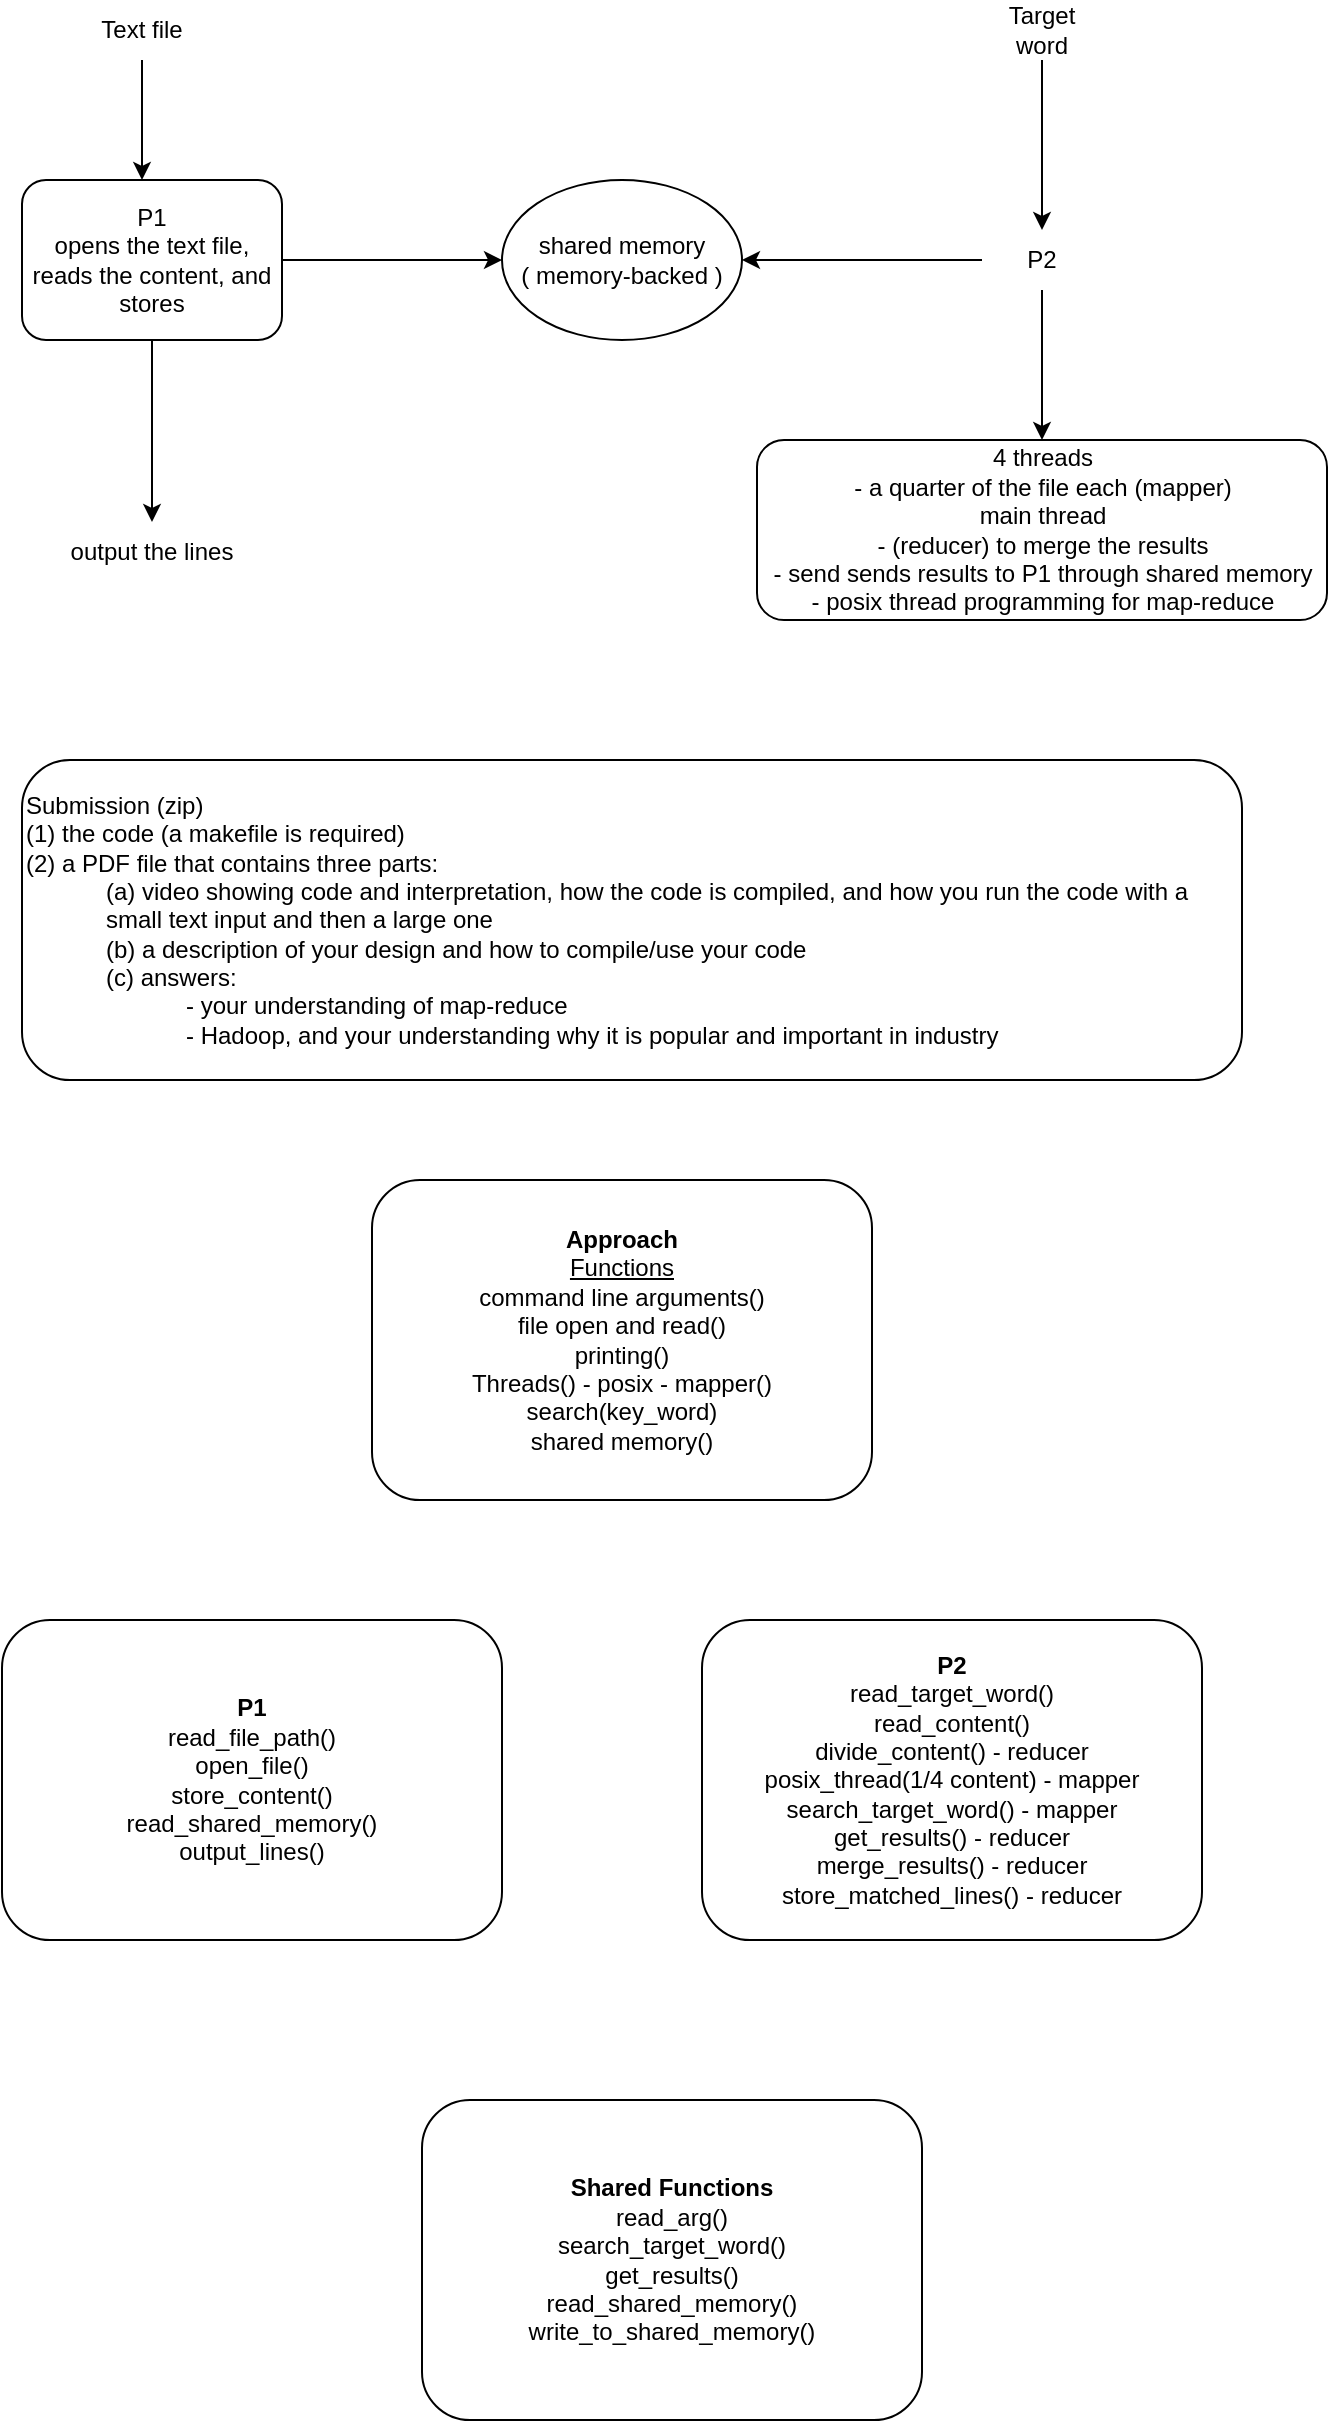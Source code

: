 <mxfile version="17.4.0" type="dropbox"><diagram id="zvAa5H4PfZGBEtPrE7d9" name="Page-1"><mxGraphModel dx="861" dy="562" grid="1" gridSize="10" guides="1" tooltips="1" connect="1" arrows="1" fold="1" page="1" pageScale="1" pageWidth="1200" pageHeight="1920" math="0" shadow="0"><root><mxCell id="0"/><mxCell id="1" parent="0"/><mxCell id="5JU8eYru6m-NkUg2IUOU-5" style="edgeStyle=orthogonalEdgeStyle;rounded=0;orthogonalLoop=1;jettySize=auto;html=1;exitX=0.5;exitY=1;exitDx=0;exitDy=0;" edge="1" parent="1" source="5JU8eYru6m-NkUg2IUOU-1"><mxGeometry relative="1" as="geometry"><mxPoint x="210" y="160" as="targetPoint"/></mxGeometry></mxCell><mxCell id="5JU8eYru6m-NkUg2IUOU-1" value="Text file" style="text;html=1;strokeColor=none;fillColor=none;align=center;verticalAlign=middle;whiteSpace=wrap;rounded=0;" vertex="1" parent="1"><mxGeometry x="180" y="70" width="60" height="30" as="geometry"/></mxCell><mxCell id="5JU8eYru6m-NkUg2IUOU-17" style="edgeStyle=orthogonalEdgeStyle;rounded=0;orthogonalLoop=1;jettySize=auto;html=1;exitX=0;exitY=0.5;exitDx=0;exitDy=0;entryX=1;entryY=0.5;entryDx=0;entryDy=0;" edge="1" parent="1" source="5JU8eYru6m-NkUg2IUOU-3" target="5JU8eYru6m-NkUg2IUOU-6"><mxGeometry relative="1" as="geometry"/></mxCell><mxCell id="5JU8eYru6m-NkUg2IUOU-18" style="edgeStyle=orthogonalEdgeStyle;rounded=0;orthogonalLoop=1;jettySize=auto;html=1;exitX=0.5;exitY=1;exitDx=0;exitDy=0;entryX=0.5;entryY=0;entryDx=0;entryDy=0;" edge="1" parent="1" source="5JU8eYru6m-NkUg2IUOU-3" target="5JU8eYru6m-NkUg2IUOU-10"><mxGeometry relative="1" as="geometry"/></mxCell><mxCell id="5JU8eYru6m-NkUg2IUOU-3" value="P2" style="text;html=1;strokeColor=none;fillColor=none;align=center;verticalAlign=middle;whiteSpace=wrap;rounded=0;" vertex="1" parent="1"><mxGeometry x="630" y="185" width="60" height="30" as="geometry"/></mxCell><mxCell id="5JU8eYru6m-NkUg2IUOU-6" value="shared memory&lt;br&gt;(&amp;nbsp;memory-backed )" style="ellipse;whiteSpace=wrap;html=1;" vertex="1" parent="1"><mxGeometry x="390" y="160" width="120" height="80" as="geometry"/></mxCell><mxCell id="5JU8eYru6m-NkUg2IUOU-13" style="edgeStyle=orthogonalEdgeStyle;rounded=0;orthogonalLoop=1;jettySize=auto;html=1;exitX=0.5;exitY=1;exitDx=0;exitDy=0;entryX=0.5;entryY=0;entryDx=0;entryDy=0;" edge="1" parent="1" source="5JU8eYru6m-NkUg2IUOU-8" target="5JU8eYru6m-NkUg2IUOU-11"><mxGeometry relative="1" as="geometry"/></mxCell><mxCell id="5JU8eYru6m-NkUg2IUOU-16" style="edgeStyle=orthogonalEdgeStyle;rounded=0;orthogonalLoop=1;jettySize=auto;html=1;exitX=1;exitY=0.5;exitDx=0;exitDy=0;entryX=0;entryY=0.5;entryDx=0;entryDy=0;" edge="1" parent="1" source="5JU8eYru6m-NkUg2IUOU-8" target="5JU8eYru6m-NkUg2IUOU-6"><mxGeometry relative="1" as="geometry"/></mxCell><mxCell id="5JU8eYru6m-NkUg2IUOU-8" value="P1&lt;br&gt;opens the text file, reads the content, and stores" style="rounded=1;whiteSpace=wrap;html=1;" vertex="1" parent="1"><mxGeometry x="150" y="160" width="130" height="80" as="geometry"/></mxCell><mxCell id="5JU8eYru6m-NkUg2IUOU-10" value="4 threads&lt;br&gt;- a quarter of the file each (mapper)&lt;br&gt;main thread&lt;br&gt;- (reducer) to merge the results&lt;br&gt;- send sends results to P1 through shared memory&lt;br&gt;- posix thread programming for map-reduce" style="rounded=1;whiteSpace=wrap;html=1;" vertex="1" parent="1"><mxGeometry x="517.5" y="290" width="285" height="90" as="geometry"/></mxCell><mxCell id="5JU8eYru6m-NkUg2IUOU-11" value="output the lines" style="text;html=1;strokeColor=none;fillColor=none;align=center;verticalAlign=middle;whiteSpace=wrap;rounded=0;" vertex="1" parent="1"><mxGeometry x="165" y="331" width="100" height="30" as="geometry"/></mxCell><mxCell id="5JU8eYru6m-NkUg2IUOU-15" style="edgeStyle=orthogonalEdgeStyle;rounded=0;orthogonalLoop=1;jettySize=auto;html=1;exitX=0.5;exitY=1;exitDx=0;exitDy=0;" edge="1" parent="1" source="5JU8eYru6m-NkUg2IUOU-14" target="5JU8eYru6m-NkUg2IUOU-3"><mxGeometry relative="1" as="geometry"/></mxCell><mxCell id="5JU8eYru6m-NkUg2IUOU-14" value="Target word" style="text;html=1;strokeColor=none;fillColor=none;align=center;verticalAlign=middle;whiteSpace=wrap;rounded=0;" vertex="1" parent="1"><mxGeometry x="630" y="70" width="60" height="30" as="geometry"/></mxCell><mxCell id="5JU8eYru6m-NkUg2IUOU-19" value="Submission (zip)&lt;br&gt;&lt;div&gt;(1) the code (a makefile is required)&lt;/div&gt;&lt;div&gt;(2) a PDF file that&amp;nbsp;&lt;span&gt;contains three parts:&amp;nbsp;&lt;/span&gt;&lt;/div&gt;&lt;blockquote style=&quot;margin: 0 0 0 40px ; border: none ; padding: 0px&quot;&gt;&lt;div&gt;&lt;span&gt;(a) video showing code&amp;nbsp;&lt;/span&gt;&lt;span&gt;and interpretation, how the code is compiled, and how you run the code with a small text input&amp;nbsp;&lt;/span&gt;&lt;span&gt;and then a large one&lt;/span&gt;&lt;/div&gt;&lt;div&gt;(b) a description of your&amp;nbsp;&lt;span&gt;design and how to compile/use your code&lt;/span&gt;&lt;/div&gt;&lt;div&gt;&lt;span&gt;(c) answers&lt;/span&gt;&lt;span&gt;:&lt;/span&gt;&lt;/div&gt;&lt;/blockquote&gt;&lt;blockquote style=&quot;margin: 0 0 0 40px ; border: none ; padding: 0px&quot;&gt;&lt;blockquote style=&quot;margin: 0 0 0 40px ; border: none ; padding: 0px&quot;&gt;&lt;div&gt;&lt;span&gt;- your understanding of map-reduce&lt;/span&gt;&lt;/div&gt;&lt;/blockquote&gt;&lt;blockquote style=&quot;margin: 0 0 0 40px ; border: none ; padding: 0px&quot;&gt;&lt;div&gt;&lt;span&gt;&lt;div&gt;- Hadoop, and your understanding why it is popular and important&amp;nbsp;&lt;span&gt;in industry&lt;/span&gt;&lt;/div&gt;&lt;/span&gt;&lt;/div&gt;&lt;/blockquote&gt;&lt;/blockquote&gt;" style="rounded=1;whiteSpace=wrap;html=1;align=left;" vertex="1" parent="1"><mxGeometry x="150" y="450" width="610" height="160" as="geometry"/></mxCell><mxCell id="5JU8eYru6m-NkUg2IUOU-20" value="&lt;b&gt;Approach&lt;/b&gt;&lt;br&gt;&lt;u&gt;Functions&lt;/u&gt;&lt;br&gt;command line arguments()&lt;br&gt;file open and read()&lt;br&gt;printing()&lt;br&gt;Threads() - posix - mapper()&lt;br&gt;search(key_word)&lt;br&gt;shared memory()" style="rounded=1;whiteSpace=wrap;html=1;align=center;" vertex="1" parent="1"><mxGeometry x="325" y="660" width="250" height="160" as="geometry"/></mxCell><mxCell id="5JU8eYru6m-NkUg2IUOU-22" value="&lt;b&gt;P1&lt;/b&gt;&lt;br&gt;read_file_path()&lt;br&gt;open_file()&lt;br&gt;store_content()&lt;br&gt;read_shared_memory()&lt;br&gt;output_lines()" style="rounded=1;whiteSpace=wrap;html=1;align=center;" vertex="1" parent="1"><mxGeometry x="140" y="880" width="250" height="160" as="geometry"/></mxCell><mxCell id="5JU8eYru6m-NkUg2IUOU-23" value="&lt;b&gt;P2&lt;/b&gt;&lt;br&gt;read_target_word()&lt;br&gt;read_content()&lt;br&gt;divide_content() - reducer&lt;br&gt;posix_thread(1/4 content) - mapper&lt;br&gt;search_target_word() - mapper&lt;br&gt;get_results() - reducer&lt;br&gt;merge_results() - reducer&lt;br&gt;store_matched_lines() - reducer" style="rounded=1;whiteSpace=wrap;html=1;align=center;" vertex="1" parent="1"><mxGeometry x="490" y="880" width="250" height="160" as="geometry"/></mxCell><mxCell id="5JU8eYru6m-NkUg2IUOU-24" value="&lt;b&gt;Shared Functions&lt;/b&gt;&lt;br&gt;read_arg()&lt;br&gt;search_target_word()&lt;br&gt;get_results()&lt;br&gt;read_shared_memory()&lt;br&gt;write_to_shared_memory()" style="rounded=1;whiteSpace=wrap;html=1;align=center;" vertex="1" parent="1"><mxGeometry x="350" y="1120" width="250" height="160" as="geometry"/></mxCell></root></mxGraphModel></diagram></mxfile>